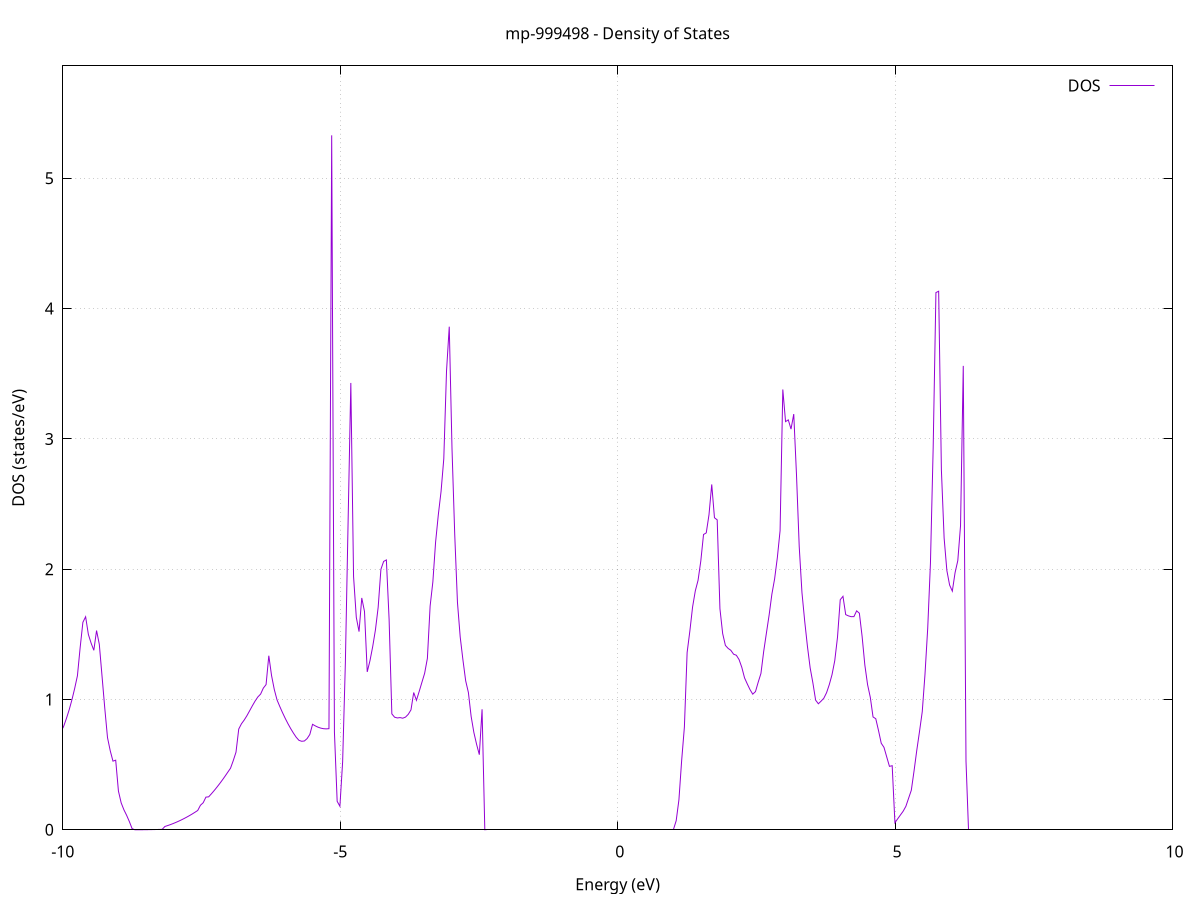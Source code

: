 set title 'mp-999498 - Density of States'
set xlabel 'Energy (eV)'
set ylabel 'DOS (states/eV)'
set grid
set xrange [-10:10]
set yrange [0:5.863]
set xzeroaxis lt -1
set terminal png size 800,600
set output 'mp-999498_dos_gnuplot.png'
plot '-' using 1:2 with lines title 'DOS'
-23.681400 0.000000
-23.632100 0.000000
-23.582800 0.000000
-23.533600 0.000000
-23.484300 0.000000
-23.435000 0.000000
-23.385700 0.000000
-23.336500 0.000000
-23.287200 0.000000
-23.237900 0.000000
-23.188600 0.000000
-23.139300 0.000000
-23.090100 0.000000
-23.040800 0.000000
-22.991500 0.000000
-22.942200 0.000000
-22.893000 0.000000
-22.843700 0.000000
-22.794400 0.000000
-22.745100 0.000000
-22.695900 0.000000
-22.646600 0.000000
-22.597300 0.000000
-22.548000 0.000000
-22.498800 0.000000
-22.449500 0.000000
-22.400200 0.000000
-22.350900 0.000000
-22.301700 0.000000
-22.252400 0.000000
-22.203100 0.000000
-22.153800 0.000000
-22.104600 0.000000
-22.055300 0.000000
-22.006000 0.000000
-21.956700 0.000000
-21.907500 0.000000
-21.858200 0.000000
-21.808900 0.000000
-21.759600 0.000000
-21.710400 0.000000
-21.661100 0.000000
-21.611800 0.000000
-21.562500 0.000000
-21.513200 0.000000
-21.464000 0.000000
-21.414700 0.000000
-21.365400 0.000000
-21.316100 0.000000
-21.266900 0.000000
-21.217600 0.000000
-21.168300 0.000000
-21.119000 0.000000
-21.069800 0.000000
-21.020500 0.000000
-20.971200 0.000000
-20.921900 0.000000
-20.872700 0.000000
-20.823400 0.000000
-20.774100 0.000000
-20.724800 0.000000
-20.675600 0.000000
-20.626300 0.000000
-20.577000 0.000000
-20.527700 0.000000
-20.478500 0.000000
-20.429200 0.000000
-20.379900 0.000000
-20.330600 0.000000
-20.281400 0.000000
-20.232100 0.000000
-20.182800 0.000000
-20.133500 0.000000
-20.084200 0.000000
-20.035000 0.000000
-19.985700 0.000000
-19.936400 0.000000
-19.887100 0.000000
-19.837900 0.000000
-19.788600 0.000000
-19.739300 0.000000
-19.690000 0.000000
-19.640800 0.000000
-19.591500 0.000000
-19.542200 0.000000
-19.492900 0.000000
-19.443700 0.000000
-19.394400 0.000000
-19.345100 0.000000
-19.295800 0.000000
-19.246600 0.000000
-19.197300 0.000100
-19.148000 0.017200
-19.098700 0.063300
-19.049500 0.133100
-19.000200 0.153600
-18.950900 0.179500
-18.901600 0.210900
-18.852400 0.241600
-18.803100 0.267400
-18.753800 0.296100
-18.704500 0.303400
-18.655200 0.315400
-18.606000 0.332100
-18.556700 0.352100
-18.507400 0.375100
-18.458100 0.389600
-18.408900 0.411000
-18.359600 0.432900
-18.310300 0.452300
-18.261000 0.464100
-18.211800 0.480300
-18.162500 0.498800
-18.113200 0.518200
-18.063900 0.538600
-18.014700 0.558700
-17.965400 0.576900
-17.916100 0.594600
-17.866800 0.615800
-17.817600 0.641700
-17.768300 0.670200
-17.719000 0.697600
-17.669700 0.726500
-17.620500 0.753900
-17.571200 0.781200
-17.521900 0.815300
-17.472600 0.880400
-17.423400 0.940900
-17.374100 1.006600
-17.324800 1.083100
-17.275500 1.187600
-17.226200 1.284800
-17.177000 1.395400
-17.127700 1.400000
-17.078400 1.358600
-17.029100 1.430500
-16.979900 1.326100
-16.930600 1.276200
-16.881300 1.218600
-16.832000 1.157800
-16.782800 1.134800
-16.733500 1.058500
-16.684200 0.972600
-16.634900 0.777300
-16.585700 0.626500
-16.536400 0.540800
-16.487100 0.458300
-16.437800 0.378900
-16.388600 0.282100
-16.339300 0.252400
-16.290000 0.236600
-16.240700 0.219300
-16.191500 0.202300
-16.142200 0.185500
-16.092900 0.168900
-16.043600 0.140600
-15.994400 0.129100
-15.945100 0.118000
-15.895800 0.107400
-15.846500 0.097200
-15.797200 0.087500
-15.748000 0.078300
-15.698700 0.069400
-15.649400 0.061100
-15.600100 0.056800
-15.550900 0.053300
-15.501600 0.113800
-15.452300 0.134700
-15.403000 0.154600
-15.353800 0.173300
-15.304500 0.191000
-15.255200 0.191600
-15.205900 0.202700
-15.156700 0.233300
-15.107400 0.263700
-15.058100 0.299600
-15.008800 0.341400
-14.959600 0.389100
-14.910300 0.442800
-14.861000 0.502500
-14.811700 0.568100
-14.762500 0.639600
-14.713200 1.045200
-14.663900 1.016800
-14.614600 1.139200
-14.565400 1.332600
-14.516100 1.510100
-14.466800 1.671400
-14.417500 1.811600
-14.368300 1.876100
-14.319000 1.352500
-14.269700 1.205500
-14.220400 1.077000
-14.171100 0.966900
-14.121900 0.875800
-14.072600 0.796600
-14.023300 0.717000
-13.974000 0.681300
-13.924800 0.648600
-13.875500 0.618900
-13.826200 0.591100
-13.776900 0.564100
-13.727700 0.542600
-13.678400 0.522100
-13.629100 0.517800
-13.579800 0.501900
-13.530600 0.486800
-13.481300 0.472700
-13.432000 0.459600
-13.382700 0.438500
-13.333500 0.427000
-13.284200 0.417800
-13.234900 0.409300
-13.185600 0.400700
-13.136400 0.392000
-13.087100 0.383300
-13.037800 0.374500
-12.988500 0.365600
-12.939300 0.358700
-12.890000 0.353900
-12.840700 0.348900
-12.791400 0.343600
-12.742100 0.334700
-12.692900 0.332200
-12.643600 0.329300
-12.594300 0.326000
-12.545000 0.323100
-12.495800 0.320500
-12.446500 0.318300
-12.397200 0.316400
-12.347900 0.315000
-12.298700 0.313900
-12.249400 0.313100
-12.200100 0.312700
-12.150800 0.312700
-12.101600 0.313100
-12.052300 0.313700
-12.003000 0.314500
-11.953700 0.313300
-11.904500 0.313800
-11.855200 0.315200
-11.805900 0.316900
-11.756600 0.323100
-11.707400 0.329300
-11.658100 0.335400
-11.608800 0.339400
-11.559500 0.343400
-11.510300 0.347300
-11.461000 0.351000
-11.411700 0.354700
-11.362400 0.352000
-11.313100 0.356900
-11.263900 0.362900
-11.214600 0.369600
-11.165300 0.377100
-11.116000 0.386200
-11.066800 0.393700
-11.017500 0.401500
-10.968200 0.409600
-10.918900 0.418000
-10.869700 0.426700
-10.820400 0.437400
-10.771100 0.448500
-10.721800 0.460000
-10.672600 0.471800
-10.623300 0.485900
-10.574000 0.504700
-10.524700 0.524100
-10.475500 0.541700
-10.426200 0.560000
-10.376900 0.579100
-10.327600 0.599000
-10.278400 0.619600
-10.229100 0.627700
-10.179800 0.651200
-10.130500 0.676200
-10.081300 0.708700
-10.032000 0.748300
-9.982700 0.796100
-9.933400 0.856000
-9.884100 0.922000
-9.834900 0.998400
-9.785600 1.085100
-9.736300 1.182100
-9.687000 1.398800
-9.637800 1.592600
-9.588500 1.634900
-9.539200 1.499500
-9.489900 1.432900
-9.440700 1.377400
-9.391400 1.529100
-9.342100 1.423800
-9.292800 1.179100
-9.243600 0.933800
-9.194300 0.707600
-9.145000 0.606600
-9.095700 0.526800
-9.046500 0.534100
-8.997200 0.297100
-8.947900 0.206600
-8.898600 0.153500
-8.849400 0.111000
-8.800100 0.062800
-8.750800 0.008700
-8.701500 0.000000
-8.652300 0.000100
-8.603000 0.000200
-8.553700 0.000300
-8.504400 0.000600
-8.455100 0.000900
-8.405900 0.001200
-8.356600 0.001600
-8.307300 0.002100
-8.258000 0.002600
-8.208800 0.003200
-8.159500 0.025400
-8.110200 0.032200
-8.060900 0.039600
-8.011700 0.047700
-7.962400 0.056400
-7.913100 0.065700
-7.863800 0.075600
-7.814600 0.086100
-7.765300 0.097300
-7.716000 0.109000
-7.666700 0.121400
-7.617500 0.134500
-7.568200 0.148100
-7.518900 0.188200
-7.469600 0.207500
-7.420400 0.250600
-7.371100 0.252800
-7.321800 0.276100
-7.272500 0.300600
-7.223300 0.326400
-7.174000 0.353400
-7.124700 0.381700
-7.075400 0.411300
-7.026100 0.442200
-6.976900 0.472600
-6.927600 0.530800
-6.878300 0.595600
-6.829000 0.773200
-6.779800 0.813700
-6.730500 0.842300
-6.681200 0.875900
-6.631900 0.914000
-6.582700 0.952200
-6.533400 0.988500
-6.484100 1.019800
-6.434800 1.041400
-6.385600 1.087500
-6.336300 1.114400
-6.287000 1.336000
-6.237700 1.184100
-6.188500 1.077200
-6.139200 0.997200
-6.089900 0.946900
-6.040600 0.899500
-5.991400 0.855300
-5.942100 0.814300
-5.892800 0.776600
-5.843500 0.742100
-5.794300 0.710800
-5.745000 0.686900
-5.695700 0.679300
-5.646400 0.681300
-5.597200 0.699600
-5.547900 0.731400
-5.498600 0.809400
-5.449300 0.797400
-5.400000 0.787400
-5.350800 0.780200
-5.301500 0.775800
-5.252200 0.774400
-5.202900 0.775900
-5.153700 5.330100
-5.104400 0.750000
-5.055100 0.218400
-5.005800 0.180300
-4.956600 0.520000
-4.907300 1.279000
-4.858000 2.362100
-4.808700 3.429700
-4.759500 1.943600
-4.710200 1.630300
-4.660900 1.520900
-4.611600 1.779400
-4.562400 1.675300
-4.513100 1.211800
-4.463800 1.297600
-4.414500 1.406200
-4.365300 1.534300
-4.316000 1.708100
-4.266700 1.998900
-4.217400 2.059700
-4.168200 2.071100
-4.118900 1.613900
-4.069600 0.889600
-4.020300 0.864200
-3.971000 0.858300
-3.921800 0.861000
-3.872500 0.856400
-3.823200 0.864700
-3.773900 0.886000
-3.724700 0.920300
-3.675400 1.053500
-3.626100 0.993700
-3.576800 1.061600
-3.527600 1.131900
-3.478300 1.201400
-3.429000 1.315900
-3.379700 1.716800
-3.330500 1.902000
-3.281200 2.207000
-3.231900 2.417800
-3.182600 2.596800
-3.133400 2.846900
-3.084100 3.520400
-3.034800 3.861400
-2.985500 2.929000
-2.936300 2.268300
-2.887000 1.745200
-2.837700 1.480600
-2.788400 1.303900
-2.739200 1.144000
-2.689900 1.053300
-2.640600 0.870400
-2.591300 0.747000
-2.542000 0.655500
-2.492800 0.576300
-2.443500 0.924700
-2.394200 0.000200
-2.344900 0.000000
-2.295700 0.000000
-2.246400 0.000000
-2.197100 0.000000
-2.147800 0.000000
-2.098600 0.000000
-2.049300 0.000000
-2.000000 0.000000
-1.950700 0.000000
-1.901500 0.000000
-1.852200 0.000000
-1.802900 0.000000
-1.753600 0.000000
-1.704400 0.000000
-1.655100 0.000000
-1.605800 0.000000
-1.556500 0.000000
-1.507300 0.000000
-1.458000 0.000000
-1.408700 0.000000
-1.359400 0.000000
-1.310200 0.000000
-1.260900 0.000000
-1.211600 0.000000
-1.162300 0.000000
-1.113000 0.000000
-1.063800 0.000000
-1.014500 0.000000
-0.965200 0.000000
-0.915900 0.000000
-0.866700 0.000000
-0.817400 0.000000
-0.768100 0.000000
-0.718800 0.000000
-0.669600 0.000000
-0.620300 0.000000
-0.571000 0.000000
-0.521700 0.000000
-0.472500 0.000000
-0.423200 0.000000
-0.373900 0.000000
-0.324600 0.000000
-0.275400 0.000000
-0.226100 0.000000
-0.176800 0.000000
-0.127500 0.000000
-0.078300 0.000000
-0.029000 0.000000
0.020300 0.000000
0.069600 0.000000
0.118800 0.000000
0.168100 0.000000
0.217400 0.000000
0.266700 0.000000
0.316000 0.000000
0.365200 0.000000
0.414500 0.000000
0.463800 0.000000
0.513100 0.000000
0.562300 0.000000
0.611600 0.000000
0.660900 0.000000
0.710200 0.000000
0.759400 0.000000
0.808700 0.000000
0.858000 0.000000
0.907300 0.000000
0.956500 0.000000
1.005800 0.002300
1.055100 0.069500
1.104400 0.230100
1.153600 0.531200
1.202900 0.788100
1.252200 1.360400
1.301500 1.525200
1.350700 1.710200
1.400000 1.834200
1.449300 1.914700
1.498600 2.062400
1.547800 2.266200
1.597100 2.278800
1.646400 2.418400
1.695700 2.650300
1.744900 2.394700
1.794200 2.378700
1.843500 1.696900
1.892800 1.505800
1.942100 1.414900
1.991300 1.392100
2.040600 1.377000
2.089900 1.347500
2.139200 1.339500
2.188400 1.306200
2.237700 1.246700
2.287000 1.166000
2.336300 1.119500
2.385500 1.075800
2.434800 1.040800
2.484100 1.060400
2.533400 1.133100
2.582600 1.200000
2.631900 1.368000
2.681200 1.509800
2.730500 1.649400
2.779700 1.808100
2.829000 1.925400
2.878300 2.089100
2.927600 2.295500
2.976800 3.379300
3.026100 3.132700
3.075400 3.146000
3.124700 3.075300
3.173900 3.190600
3.223200 2.726200
3.272500 2.173400
3.321800 1.820800
3.371100 1.601700
3.420300 1.408500
3.469600 1.242500
3.518900 1.127100
3.568200 0.994800
3.617400 0.967100
3.666700 0.987200
3.716000 1.009600
3.765300 1.052000
3.814500 1.114100
3.863800 1.190700
3.913100 1.298100
3.962400 1.477800
4.011600 1.765600
4.060900 1.791800
4.110200 1.651400
4.159500 1.641700
4.208700 1.635600
4.258000 1.635800
4.307300 1.680400
4.356600 1.661900
4.405800 1.484700
4.455100 1.264700
4.504400 1.114100
4.553700 1.016200
4.602900 0.866100
4.652200 0.852300
4.701500 0.761800
4.750800 0.664100
4.800100 0.632500
4.849300 0.559500
4.898600 0.486700
4.947900 0.491800
4.997200 0.054200
5.046400 0.083800
5.095700 0.113000
5.145000 0.141900
5.194300 0.179600
5.243500 0.241600
5.292800 0.303500
5.342100 0.452000
5.391400 0.610300
5.440600 0.754800
5.489900 0.906400
5.539200 1.192700
5.588500 1.547300
5.637700 2.046800
5.687000 2.936000
5.736300 4.123100
5.785600 4.133400
5.834800 2.761600
5.884100 2.238800
5.933400 1.989900
5.982700 1.878400
6.031900 1.831400
6.081200 1.972800
6.130500 2.065600
6.179800 2.333700
6.229100 3.560600
6.278300 0.527400
6.327600 0.000000
6.376900 0.000000
6.426200 0.000000
6.475400 0.000000
6.524700 0.000000
6.574000 0.000000
6.623300 0.000000
6.672500 0.000000
6.721800 0.000000
6.771100 0.000000
6.820400 0.000000
6.869600 0.000000
6.918900 0.000000
6.968200 0.000000
7.017500 0.000000
7.066700 0.000000
7.116000 0.000000
7.165300 0.000000
7.214600 0.000000
7.263800 0.000000
7.313100 0.000000
7.362400 0.000000
7.411700 0.000000
7.460900 0.000000
7.510200 0.000000
7.559500 0.000000
7.608800 0.000000
7.658100 0.000000
7.707300 0.000000
7.756600 0.000000
7.805900 0.000000
7.855200 0.000000
7.904400 0.000000
7.953700 0.000000
8.003000 0.000000
8.052300 0.000000
8.101500 0.000000
8.150800 0.000000
8.200100 0.000000
8.249400 0.000000
8.298600 0.000000
8.347900 0.000000
8.397200 0.000000
8.446500 0.000000
8.495700 0.000000
8.545000 0.000000
8.594300 0.000000
8.643600 0.000000
8.692800 0.000000
8.742100 0.000000
8.791400 0.000000
8.840700 0.000000
8.889900 0.000000
8.939200 0.000000
8.988500 0.000000
9.037800 0.000000
9.087100 0.000000
9.136300 0.000000
9.185600 0.000000
9.234900 0.000000
9.284200 0.000000
9.333400 0.000000
9.382700 0.000000
9.432000 0.000000
9.481300 0.000000
9.530500 0.000000
9.579800 0.000000
9.629100 0.000000
9.678400 0.000000
9.727600 0.000000
9.776900 0.000000
9.826200 0.000000
9.875500 0.000000
9.924700 0.000000
9.974000 0.000000
10.023300 0.000000
10.072600 0.000000
10.121800 0.000000
10.171100 0.000000
10.220400 0.000000
10.269700 0.000000
10.318900 0.000000
10.368200 0.627500
10.417500 1.861300
10.466800 1.823300
10.516000 1.479200
10.565300 1.214800
10.614600 1.101200
10.663900 1.026700
10.713200 0.984000
10.762400 1.043800
10.811700 1.111900
10.861000 1.210600
10.910300 1.360900
10.959500 1.594400
11.008800 2.027800
11.058100 1.965400
11.107400 1.879500
11.156600 1.688400
11.205900 1.617800
11.255200 1.577200
11.304500 1.527100
11.353700 1.468500
11.403000 1.358600
11.452300 1.242500
11.501600 1.118100
11.550800 0.990400
11.600100 1.022300
11.649400 0.661300
11.698700 0.571400
11.747900 0.536700
11.797200 0.493400
11.846500 0.455600
11.895800 0.423400
11.945000 0.396800
11.994300 0.375300
12.043600 0.365600
12.092900 0.354500
12.142200 0.347100
12.191400 0.334400
12.240700 0.324700
12.290000 0.317900
12.339300 0.314100
12.388500 0.292100
12.437800 0.311500
12.487100 0.333300
12.536400 0.357100
12.585600 0.378100
12.634900 0.402300
12.684200 0.427700
12.733500 0.468000
12.782700 0.511700
12.832000 0.571600
12.881300 0.633000
12.930600 0.703700
12.979800 1.355100
13.029100 1.697500
13.078400 2.061700
13.127700 2.314900
13.176900 2.749200
13.226200 3.167000
13.275500 3.404900
13.324800 3.429800
13.374000 2.701400
13.423300 2.290800
13.472600 2.619700
13.521900 2.561500
13.571200 1.928300
13.620400 1.068800
13.669700 0.616900
13.719000 0.442800
13.768300 0.347700
13.817500 0.313800
13.866800 0.325000
13.916100 0.351600
13.965400 0.380200
14.014600 0.416000
14.063900 0.471900
14.113200 0.556800
14.162500 0.670800
14.211700 0.920700
14.261000 1.068700
14.310300 1.112100
14.359600 1.236900
14.408800 1.650600
14.458100 2.042300
14.507400 2.182000
14.556700 2.462900
14.605900 3.010900
14.655200 3.919300
14.704500 4.917400
14.753800 4.567100
14.803000 3.382400
14.852300 1.950100
14.901600 1.153200
14.950900 0.676300
15.000200 0.741500
15.049400 0.888700
15.098700 0.565200
15.148000 0.593400
15.197300 0.622500
15.246500 0.652500
15.295800 0.683300
15.345100 0.715000
15.394400 0.747700
15.443600 0.781200
15.492900 0.849200
15.542200 0.854000
15.591500 0.878300
15.640700 0.920900
15.690000 1.032600
15.739300 1.152300
15.788600 1.191000
15.837800 1.246200
15.887100 1.409400
15.936400 1.581100
15.985700 1.732400
16.034900 1.891600
16.084200 3.074800
16.133500 1.388200
16.182800 1.076800
16.232000 0.838900
16.281300 0.706700
16.330600 0.640400
16.379900 0.581500
16.429200 0.532100
16.478400 0.495800
16.527700 0.468400
16.577000 0.425600
16.626300 0.380100
16.675500 0.320000
16.724800 0.287000
16.774100 0.276700
16.823400 0.331600
16.872600 0.729700
16.921900 1.371300
16.971200 2.590000
17.020500 2.476500
17.069700 1.998500
17.119000 1.829900
17.168300 1.767000
17.217600 1.764300
17.266800 1.776400
17.316100 1.787800
17.365400 1.856400
17.414700 2.050300
17.463900 3.464900
17.513200 1.633800
17.562500 1.479000
17.611800 1.455700
17.661000 2.389200
17.710300 2.724400
17.759600 3.613200
17.808900 3.001400
17.858100 2.696400
17.907400 2.638300
17.956700 2.499200
18.006000 2.293500
18.055300 2.134400
18.104500 2.019000
18.153800 2.600700
18.203100 1.724800
18.252400 1.478800
18.301600 1.405000
18.350900 1.403400
18.400200 1.389900
18.449500 1.345600
18.498700 1.278600
18.548000 1.182600
18.597300 1.069000
18.646600 0.995100
18.695800 0.944800
18.745100 0.912500
18.794400 0.895900
18.843700 1.046900
18.892900 1.177300
18.942200 1.224200
18.991500 1.117500
19.040800 0.974600
19.090000 0.841100
19.139300 0.712400
19.188600 0.590700
19.237900 0.524300
19.287100 0.448200
19.336400 0.402700
19.385700 0.371700
19.435000 0.320300
19.484300 0.305100
19.533500 0.591500
19.582800 1.255700
19.632100 1.712200
19.681400 2.005500
19.730600 2.578100
19.779900 5.593600
19.829200 5.850500
19.878500 4.777500
19.927700 2.755800
19.977000 1.829300
20.026300 1.509500
20.075600 1.126600
20.124800 0.854100
20.174100 0.803000
20.223400 0.756000
20.272700 0.701300
20.321900 0.451400
20.371200 0.421600
20.420500 0.394600
20.469800 0.561900
20.519000 0.763800
20.568300 1.009400
20.617600 1.295200
20.666900 1.577800
20.716100 2.127000
20.765400 3.061100
20.814700 4.084100
20.864000 4.388700
20.913300 3.917000
20.962500 2.841300
21.011800 2.069300
21.061100 1.786400
21.110400 1.539100
21.159600 1.350000
21.208900 1.213000
21.258200 1.081500
21.307500 0.955800
21.356700 0.850900
21.406000 0.775700
21.455300 0.707700
21.504600 0.645400
21.553800 0.588100
21.603100 0.534600
21.652400 0.490600
21.701700 0.462800
21.750900 0.436200
21.800200 0.410600
21.849500 0.385900
21.898800 0.362300
21.948000 0.339200
21.997300 0.314700
22.046600 0.294200
22.095900 0.264100
22.145100 0.246600
22.194400 0.215100
22.243700 0.181500
22.293000 0.168100
22.342300 0.154300
22.391500 0.120200
22.440800 0.112700
22.490100 0.105600
22.539400 0.098900
22.588600 0.092400
22.637900 0.086200
22.687200 0.080200
22.736500 0.074400
22.785700 0.068700
22.835000 0.063300
22.884300 0.058000
22.933600 0.053000
22.982800 0.105500
23.032100 0.161300
23.081400 0.239000
23.130700 0.394700
23.179900 0.694000
23.229200 0.909000
23.278500 1.055900
23.327800 0.981600
23.377000 0.929500
23.426300 0.919500
23.475600 0.940500
23.524900 0.968100
23.574100 1.010100
23.623400 0.989600
23.672700 0.956200
23.722000 0.938600
23.771300 0.948900
23.820500 0.959300
23.869800 0.969600
23.919100 0.980000
23.968400 0.994100
24.017600 1.030300
24.066900 1.072400
24.116200 1.118300
24.165500 1.158300
24.214700 1.194400
24.264000 1.249000
24.313300 1.426800
24.362600 1.742400
24.411800 1.963800
24.461100 1.582000
24.510400 1.387900
24.559700 1.149700
24.608900 1.012100
24.658200 0.905600
24.707500 0.808400
24.756800 0.720300
24.806000 0.641400
24.855300 0.571600
24.904600 0.499800
24.953900 0.503600
25.003100 0.631000
25.052400 0.587000
25.101700 0.189600
25.151000 0.164900
25.200300 0.160800
25.249500 0.161800
25.298800 0.167900
25.348100 0.179100
25.397400 0.197500
25.446600 0.232200
25.495900 0.276700
25.545200 0.335600
25.594500 0.409900
25.643700 0.494300
25.693000 0.552900
25.742300 0.588700
25.791600 0.629000
25.840800 0.688400
25.890100 0.768900
25.939400 0.909400
25.988700 1.107700
26.037900 1.247600
26.087200 1.376600
26.136500 1.493100
26.185800 1.541800
26.235000 1.525800
26.284300 1.164700
26.333600 0.994300
26.382900 0.911700
26.432100 0.871400
26.481400 0.835800
26.530700 0.801500
26.580000 0.892800
26.629200 0.886900
26.678500 0.884100
26.727800 0.883800
26.777100 0.884800
26.826400 0.883000
26.875600 0.883800
26.924900 0.897700
26.974200 0.911900
27.023500 0.923300
27.072700 0.934600
27.122000 0.967800
27.171300 0.972600
27.220600 0.974800
27.269800 0.978900
27.319100 1.006200
27.368400 1.019500
27.417700 1.013700
27.466900 1.013300
27.516200 1.018100
27.565500 1.028200
27.614800 1.042500
27.664000 1.058300
27.713300 1.085400
27.762600 1.097600
27.811900 1.141300
27.861100 1.116600
27.910400 1.170900
27.959700 1.246800
28.009000 1.342300
28.058200 1.484300
28.107500 1.530000
28.156800 1.565800
28.206100 1.548600
28.255400 1.448400
28.304600 1.449200
28.353900 1.426300
28.403200 1.332600
28.452500 1.276400
28.501700 1.192200
28.551000 1.130000
28.600300 1.097700
28.649600 1.077100
28.698800 1.294600
28.748100 1.277000
28.797400 1.280600
28.846700 1.316500
28.895900 1.429900
28.945200 1.496300
28.994500 1.408000
29.043800 1.299500
29.093000 1.164100
29.142300 1.044700
29.191600 0.939000
29.240900 0.860600
29.290100 0.836000
29.339400 0.817700
29.388700 0.811600
29.438000 1.006600
29.487200 0.985400
29.536500 0.953200
29.585800 0.913100
29.635100 0.931800
29.684400 0.997000
29.733600 1.054000
29.782900 1.105400
29.832200 1.129200
29.881500 1.137100
29.930700 1.123100
29.980000 1.176300
30.029300 1.210100
30.078600 1.211300
30.127800 1.122100
30.177100 0.990700
30.226400 0.942200
30.275700 0.901300
30.324900 0.868800
30.374200 0.843800
30.423500 0.826200
30.472800 0.817700
30.522000 0.818200
30.571300 0.832700
30.620600 0.868100
30.669900 0.969500
30.719100 0.997100
30.768400 1.066200
30.817700 1.117100
30.867000 1.018800
30.916200 0.967500
30.965500 0.884300
31.014800 0.805400
31.064100 0.758300
31.113400 0.748000
31.162600 0.754700
31.211900 0.778500
31.261200 0.819300
31.310500 0.875800
31.359700 0.911900
31.409000 0.935100
31.458300 0.962100
31.507600 1.027100
31.556800 1.066800
31.606100 1.099300
31.655400 1.140200
31.704700 1.169800
31.753900 1.170500
31.803200 1.133500
31.852500 0.991200
31.901800 0.937700
31.951000 0.921700
32.000300 0.908900
32.049600 0.899300
32.098900 0.888900
32.148100 0.841900
32.197400 0.827500
32.246700 0.822600
32.296000 0.818400
32.345200 0.812500
32.394500 0.806700
32.443800 0.799800
32.493100 0.795900
32.542400 0.817200
32.591600 0.819400
32.640900 0.822100
32.690200 0.826700
32.739500 0.834600
32.788700 0.844200
32.838000 0.853200
32.887300 0.860300
32.936600 0.870800
32.985800 0.865500
33.035100 0.860700
33.084400 0.856900
33.133700 0.854500
33.182900 0.853500
33.232200 0.855700
33.281500 0.861500
33.330800 0.871800
33.380000 0.885200
33.429300 0.903700
33.478600 0.939500
33.527900 0.935900
33.577100 0.930400
33.626400 0.911300
33.675700 0.887300
33.725000 0.836800
33.774200 0.800000
33.823500 0.771200
33.872800 0.749000
33.922100 0.735700
33.971300 0.741100
34.020600 0.741500
34.069900 0.743600
34.119200 0.747300
34.168500 0.759200
34.217700 0.785600
34.267000 0.818000
34.316300 0.849100
34.365600 0.880000
34.414800 0.935800
34.464100 1.082300
34.513400 1.227800
34.562700 1.356600
34.611900 1.452300
34.661200 1.539700
34.710500 1.655300
34.759800 1.755900
34.809000 1.810600
34.858300 1.833600
34.907600 1.776700
34.956900 1.703400
35.006100 1.652200
35.055400 2.118400
35.104700 2.084500
35.154000 1.844500
35.203200 1.745900
35.252500 1.636500
35.301800 1.528300
35.351100 1.397100
35.400300 1.264700
35.449600 1.117800
35.498900 0.982000
35.548200 0.875000
35.597500 0.784500
35.646700 0.709900
35.696000 0.634900
35.745300 0.629300
35.794600 0.663700
35.843800 0.704900
35.893100 0.748400
35.942400 0.781200
35.991700 0.822000
36.040900 0.869700
36.090200 0.920000
36.139500 0.974000
36.188800 1.033500
36.238000 1.098200
36.287300 1.170600
36.336600 1.393100
36.385900 1.973400
36.435100 1.803400
36.484400 1.655000
36.533700 1.525300
36.583000 1.329300
36.632200 1.129300
36.681500 0.952500
36.730800 0.820900
36.780100 0.628900
36.829300 0.470600
36.878600 0.331000
36.927900 0.223500
36.977200 0.179300
37.026500 0.207600
37.075700 0.258600
37.125000 0.323900
37.174300 0.415800
37.223600 0.564200
37.272800 0.919500
37.322100 1.304300
37.371400 1.580800
37.420700 1.697400
37.469900 1.560000
37.519200 1.510200
37.568500 1.495300
37.617800 1.471700
37.667000 1.443100
37.716300 1.424600
37.765600 1.388600
37.814900 1.347700
37.864100 1.300400
37.913400 1.234400
37.962700 1.174400
38.012000 1.120300
38.061200 1.077800
38.110500 1.022900
38.159800 0.962900
38.209100 0.922100
38.258300 0.857200
38.307600 0.967300
38.356900 1.042800
38.406200 1.091300
38.455500 1.105400
38.504700 1.032800
38.554000 1.039300
38.603300 1.078200
38.652600 1.101200
38.701800 1.124500
38.751100 1.143400
38.800400 1.161400
38.849700 1.192800
38.898900 1.228900
38.948200 1.312700
38.997500 1.349700
39.046800 1.301400
39.096000 1.266400
39.145300 1.217600
39.194600 1.169100
39.243900 1.140600
39.293100 1.127400
39.342400 1.119200
39.391700 1.086600
39.441000 1.066500
39.490200 1.049600
39.539500 1.055100
39.588800 1.050400
39.638100 1.050800
39.687300 1.057100
39.736600 1.080100
39.785900 1.128200
39.835200 1.161900
39.884500 1.193600
39.933700 1.233400
39.983000 1.292900
40.032300 1.344000
40.081600 1.435300
40.130800 1.500100
40.180100 1.565800
40.229400 1.634800
40.278700 1.719200
40.327900 1.762700
40.377200 1.857500
40.426500 2.064400
40.475800 1.640400
40.525000 1.642000
40.574300 1.685200
40.623600 1.902600
40.672900 2.307900
40.722100 2.610000
40.771400 2.913700
40.820700 3.328900
40.870000 3.547700
40.919200 3.710800
40.968500 3.333300
41.017800 2.930500
41.067100 2.353300
41.116300 1.583100
41.165600 1.013600
41.214900 0.645800
41.264200 0.453800
41.313500 0.341000
41.362700 0.308800
41.412000 0.294100
41.461300 0.285100
41.510600 0.275600
41.559800 0.284700
41.609100 0.309700
41.658400 0.286200
41.707700 0.307200
41.756900 0.362400
41.806200 0.483300
41.855500 0.653900
41.904800 1.186200
41.954000 1.659000
42.003300 1.993100
42.052600 2.325600
42.101900 2.494100
42.151100 2.531600
42.200400 2.486800
42.249700 2.359300
42.299000 2.181900
42.348200 1.738000
42.397500 1.504500
42.446800 1.317000
42.496100 1.212800
42.545300 1.129400
42.594600 1.066300
42.643900 1.094400
42.693200 1.024000
42.742400 0.943400
42.791700 0.939700
42.841000 0.945600
42.890300 0.960100
42.939600 0.975400
42.988800 0.986000
43.038100 1.016100
43.087400 1.072300
43.136700 1.106500
43.185900 1.143700
43.235200 1.174300
43.284500 1.292300
43.333800 1.395300
43.383000 1.451900
43.432300 1.486800
43.481600 1.506200
43.530900 1.525000
43.580100 1.516000
43.629400 1.283200
43.678700 1.255800
43.728000 1.242100
43.777200 1.259900
43.826500 1.268300
43.875800 1.283500
43.925100 1.305100
43.974300 1.320200
44.023600 1.331000
44.072900 1.402700
44.122200 1.480500
44.171400 1.565900
44.220700 1.636300
44.270000 1.670500
44.319300 1.654700
44.368600 1.587000
44.417800 1.458200
44.467100 1.395000
44.516400 1.343200
44.565700 1.188000
44.614900 1.160700
44.664200 1.181700
44.713500 1.217000
44.762800 1.107200
44.812000 0.988400
44.861300 1.028000
44.910600 1.068000
44.959900 1.110100
45.009100 1.154200
45.058400 1.299300
45.107700 1.443600
45.157000 1.461100
45.206200 1.345300
45.255500 1.234900
45.304800 1.116500
45.354100 1.122600
45.403300 1.117900
45.452600 1.145300
45.501900 1.182200
45.551200 1.329400
45.600400 1.520900
45.649700 1.885500
45.699000 1.996600
45.748300 1.930400
45.797600 1.798800
45.846800 1.854000
45.896100 1.822800
45.945400 1.718600
45.994700 1.504600
46.043900 1.342300
46.093200 1.167600
46.142500 1.108300
46.191800 1.047400
46.241000 0.992300
46.290300 0.915900
46.339600 0.923500
46.388900 0.926100
46.438100 0.970000
46.487400 1.019500
46.536700 1.072500
46.586000 1.135100
46.635200 1.207400
46.684500 1.283100
46.733800 1.372100
46.783100 1.447500
46.832300 1.464100
46.881600 1.481100
46.930900 1.480400
46.980200 1.463800
47.029400 1.435000
47.078700 1.389000
47.128000 1.337800
47.177300 1.336700
47.226600 1.287700
47.275800 1.240800
47.325100 1.196100
47.374400 1.154400
47.423700 1.116800
47.472900 1.084900
47.522200 1.049200
47.571500 1.002700
47.620800 0.954900
47.670000 0.913000
47.719300 0.877700
47.768600 0.859200
47.817900 0.843800
47.867100 0.831200
47.916400 0.820300
47.965700 0.822500
48.015000 0.832700
48.064200 0.825000
48.113500 0.828200
48.162800 0.836100
48.212100 0.830100
48.261300 0.828000
48.310600 0.835800
48.359900 0.851700
48.409200 0.856900
48.458400 0.863000
48.507700 0.862100
48.557000 0.865300
48.606300 0.869900
48.655600 0.877300
48.704800 0.875100
48.754100 0.889500
48.803400 0.906300
48.852700 0.928800
48.901900 0.958900
48.951200 0.992600
49.000500 1.024400
49.049800 1.056200
49.099000 1.087900
49.148300 1.110200
49.197600 1.127200
49.246900 1.144400
49.296100 1.168500
49.345400 1.182700
49.394700 1.201900
49.444000 1.224700
49.493200 1.242700
49.542500 1.266800
49.591800 1.279900
49.641100 1.298000
49.690300 1.317600
49.739600 1.374000
49.788900 1.341500
49.838200 1.151400
49.887400 1.226100
49.936700 1.203500
49.986000 0.904200
50.035300 0.787000
50.084500 0.768700
50.133800 0.776300
50.183100 0.832700
50.232400 0.866300
50.281700 0.895700
50.330900 0.927300
50.380200 0.981300
50.429500 1.072200
50.478800 1.168900
50.528000 1.125500
50.577300 1.099000
50.626600 1.165900
50.675900 1.237200
50.725100 1.361000
50.774400 1.435700
50.823700 1.503600
50.873000 1.554700
50.922200 1.586900
50.971500 1.572400
51.020800 1.537800
51.070100 1.537600
51.119300 1.486300
51.168600 1.432500
51.217900 1.397800
51.267200 1.293400
51.316400 1.289000
51.365700 1.296400
51.415000 1.312400
51.464300 1.298200
51.513500 1.369500
51.562800 1.434200
51.612100 1.660500
51.661400 1.639200
51.710700 1.677800
51.759900 1.611900
51.809200 1.519300
51.858500 1.399300
51.907800 1.244500
51.957000 1.154400
52.006300 1.103500
52.055600 1.232600
52.104900 1.306100
52.154100 1.372800
52.203400 1.442000
52.252700 1.499500
52.302000 1.553900
52.351200 1.640800
52.400500 1.762000
52.449800 1.839900
52.499100 1.897900
52.548300 1.852200
52.597600 1.906500
52.646900 1.937300
52.696200 1.870900
52.745400 1.745300
52.794700 1.600300
52.844000 1.500800
52.893300 1.386600
52.942500 1.303100
52.991800 1.203600
53.041100 1.091100
53.090400 1.047300
53.139700 1.035000
53.188900 1.054800
53.238200 1.097400
53.287500 1.261300
53.336800 1.420800
53.386000 1.616900
53.435300 1.871200
53.484600 2.131000
53.533900 2.485600
53.583100 2.752000
53.632400 2.985800
53.681700 3.171500
53.731000 3.053500
53.780200 2.889800
53.829500 2.471900
53.878800 1.938700
53.928100 1.779500
53.977300 1.505900
54.026600 1.339300
54.075900 1.210000
54.125200 1.158800
54.174400 1.083300
54.223700 1.028700
54.273000 1.049500
54.322300 1.099800
54.371500 1.143000
54.420800 1.174200
54.470100 1.249500
54.519400 1.343600
54.568700 1.420900
54.617900 1.527900
54.667200 1.630000
54.716500 1.744300
54.765800 1.866000
54.815000 1.967400
54.864300 2.049400
54.913600 2.262400
54.962900 1.974400
55.012100 1.881300
55.061400 1.802800
55.110700 1.703900
55.160000 1.622300
55.209200 1.559800
55.258500 1.546700
55.307800 1.499100
55.357100 1.412100
55.406300 1.364800
55.455600 0.995100
55.504900 0.855400
55.554200 0.828200
55.603400 0.909100
55.652700 1.012800
55.702000 1.149100
55.751300 1.297900
55.800500 1.494600
55.849800 1.667900
55.899100 1.912600
55.948400 2.396200
55.997700 2.714700
56.046900 2.843900
56.096200 2.822300
56.145500 2.705200
56.194800 2.454800
56.244000 2.114200
56.293300 1.731700
56.342600 1.405300
56.391900 1.276400
56.441100 1.371700
56.490400 1.527000
56.539700 1.682900
56.589000 1.759900
56.638200 1.784700
56.687500 1.834900
56.736800 1.827400
56.786100 1.936000
56.835300 2.071500
56.884600 2.209500
56.933900 2.275000
56.983200 2.165000
57.032400 2.095400
57.081700 2.056900
57.131000 2.029100
57.180300 1.950100
57.229500 1.831700
57.278800 1.644100
57.328100 1.407700
57.377400 1.237500
57.426700 1.224300
57.475900 1.246500
57.525200 1.305400
57.574500 1.251300
57.623800 1.519800
57.673000 1.698400
57.722300 1.854300
57.771600 2.037300
57.820900 2.231900
57.870100 2.394500
57.919400 2.568000
57.968700 2.699200
58.018000 2.983000
58.067200 3.151100
58.116500 2.914400
58.165800 2.265000
58.215100 2.052700
58.264300 1.876200
58.313600 1.642300
58.362900 1.350200
58.412200 1.019700
58.461400 0.749200
58.510700 0.559300
58.560000 0.403200
58.609300 0.345200
58.658500 0.322000
58.707800 0.369900
58.757100 0.433300
58.806400 0.529400
58.855600 0.705400
58.904900 0.983800
58.954200 1.342500
59.003500 1.501400
59.052800 1.623500
59.102000 1.797800
59.151300 1.950500
59.200600 2.141300
59.249900 2.346400
59.299100 2.500500
59.348400 2.635800
59.397700 2.737800
59.447000 2.716400
59.496200 2.674000
59.545500 2.601400
59.594800 2.505200
59.644100 2.271800
59.693300 1.960800
59.742600 1.540600
59.791900 1.310400
59.841200 0.907600
59.890400 0.528400
59.939700 0.453900
59.989000 0.513300
60.038300 0.628400
60.087500 0.829000
60.136800 1.258800
60.186100 2.078000
60.235400 3.432500
60.284600 4.507300
60.333900 4.828000
60.383200 3.995500
60.432500 3.208200
60.481800 2.687300
60.531000 2.229600
60.580300 1.963400
60.629600 1.712500
60.678900 1.537700
60.728100 1.268600
60.777400 0.984500
60.826700 0.713500
60.876000 0.565000
60.925200 0.442200
60.974500 0.348300
61.023800 0.279500
61.073100 0.372000
61.122300 0.432500
61.171600 0.576000
61.220900 0.924800
61.270200 1.110100
61.319400 1.291900
61.368700 1.489100
61.418000 1.752300
61.467300 1.858900
61.516500 2.200300
61.565800 2.294000
61.615100 2.428600
61.664400 2.559600
61.713600 2.689600
61.762900 2.824400
61.812200 2.889200
61.861500 2.150200
61.910800 1.674800
61.960000 1.310700
62.009300 0.934600
62.058600 0.698300
62.107900 0.568800
62.157100 0.507500
62.206400 0.468900
62.255700 0.449700
62.305000 0.510000
62.354200 0.626500
62.403500 0.791100
62.452800 1.322900
62.502100 1.719100
62.551300 2.017000
62.600600 2.427700
62.649900 2.527000
62.699200 2.703200
62.748400 2.788700
62.797700 2.963500
62.847000 2.658200
62.896300 2.523500
62.945500 2.379600
62.994800 2.301400
63.044100 2.344100
63.093400 2.286400
63.142600 2.149600
63.191900 1.975800
63.241200 1.755100
63.290500 1.509000
63.339800 1.229100
63.389000 1.055400
63.438300 0.933200
63.487600 0.974200
63.536900 1.027400
63.586100 1.092500
63.635400 1.204100
63.684700 1.711600
63.734000 1.656200
63.783200 1.658700
63.832500 1.780000
63.881800 1.918400
63.931100 2.090600
63.980300 2.039700
64.029600 2.075300
64.078900 2.113100
64.128200 2.150300
64.177400 2.149700
64.226700 2.157500
64.276000 2.227700
64.325300 2.422400
64.374500 2.221300
64.423800 1.823500
64.473100 1.322100
64.522400 1.083200
64.571600 0.939400
64.620900 0.919300
64.670200 0.911700
64.719500 0.906700
64.768800 0.908400
64.818000 0.930900
64.867300 0.962300
64.916600 1.036500
64.965900 1.114400
65.015100 1.207000
65.064400 1.324400
65.113700 1.404100
65.163000 1.516900
65.212200 1.649200
65.261500 1.789300
65.310800 2.102000
65.360100 2.341100
65.409300 2.272600
65.458600 2.347500
65.507900 2.408700
65.557200 2.435100
65.606400 2.401600
65.655700 2.256100
65.705000 2.006000
65.754300 1.806200
65.803500 1.623600
65.852800 1.454000
65.902100 1.299800
65.951400 1.272200
66.000600 1.251800
66.049900 1.282700
66.099200 1.404000
66.148500 1.492100
66.197700 1.589200
66.247000 1.688800
66.296300 1.773300
66.345600 1.766000
66.394900 2.014800
66.444100 2.061200
66.493400 2.039100
66.542700 1.869000
66.592000 1.798900
66.641200 1.732900
66.690500 1.672100
66.739800 1.624500
66.789100 1.592400
66.838300 1.565700
66.887600 1.604900
66.936900 1.707500
66.986200 1.647800
67.035400 1.649500
67.084700 1.753500
67.134000 1.830700
67.183300 1.843600
67.232500 1.861500
67.281800 1.875400
67.331100 1.811800
67.380400 1.742100
67.429600 1.683200
67.478900 1.625000
67.528200 1.626400
67.577500 1.702400
67.626700 1.761900
67.676000 1.772500
67.725300 1.737100
67.774600 1.578400
67.823900 1.551400
67.873100 1.645800
67.922400 1.152000
67.971700 0.899800
68.021000 0.686100
68.070200 0.510900
68.119500 0.375000
68.168800 0.285300
68.218100 0.214200
68.267300 0.159100
68.316600 0.139400
68.365900 0.128200
68.415200 0.118000
68.464400 0.111100
68.513700 0.105400
68.563000 0.099700
68.612300 0.092700
68.661500 0.085600
68.710800 0.079200
68.760100 0.073600
68.809400 0.068800
68.858600 0.064700
68.907900 0.061600
68.957200 0.059100
69.006500 0.056600
69.055700 0.054100
69.105000 0.051700
69.154300 0.049300
69.203600 0.046900
69.252900 0.044500
69.302100 0.042100
69.351400 0.039700
69.400700 0.037400
69.450000 0.035100
69.499200 0.032800
69.548500 0.031100
69.597800 0.030100
69.647100 0.029100
69.696300 0.028000
69.745600 0.026900
69.794900 0.025700
69.844200 0.024600
69.893400 0.023400
69.942700 0.022100
69.992000 0.020900
70.041300 0.019600
70.090500 0.018300
70.139800 0.017000
70.189100 0.015600
70.238400 0.014200
70.287600 0.012800
70.336900 0.011300
70.386200 0.009800
70.435500 0.000000
70.484700 0.000000
70.534000 0.000000
70.583300 0.000000
70.632600 0.000000
70.681900 0.000000
70.731100 0.000000
70.780400 0.000000
70.829700 0.000000
70.879000 0.000000
70.928200 0.000000
70.977500 0.000000
71.026800 0.000000
71.076100 0.000000
71.125300 0.000000
71.174600 0.000000
71.223900 0.000000
71.273200 0.000000
71.322400 0.000000
71.371700 0.000000
71.421000 0.000000
71.470300 0.000000
71.519500 0.000000
71.568800 0.000000
71.618100 0.000000
71.667400 0.000000
71.716600 0.000000
71.765900 0.000000
71.815200 0.000000
71.864500 0.000000
71.913700 0.000000
71.963000 0.000000
72.012300 0.000000
72.061600 0.000000
72.110900 0.000000
72.160100 0.000000
72.209400 0.000000
72.258700 0.000000
72.308000 0.000000
72.357200 0.000000
72.406500 0.000000
72.455800 0.000000
72.505100 0.000000
72.554300 0.000000
72.603600 0.000000
72.652900 0.000000
72.702200 0.000000
72.751400 0.000000
72.800700 0.000000
72.850000 0.000000
72.899300 0.000000
72.948500 0.000000
72.997800 0.000000
73.047100 0.000000
73.096400 0.000000
73.145600 0.000000
73.194900 0.000000
73.244200 0.000000
73.293500 0.000000
73.342700 0.000000
73.392000 0.000000
73.441300 0.000000
73.490600 0.000000
73.539900 0.000000
73.589100 0.000000
73.638400 0.000000
73.687700 0.000000
73.737000 0.000000
73.786200 0.000000
73.835500 0.000000
73.884800 0.000000
73.934100 0.000000
73.983300 0.000000
74.032600 0.000000
74.081900 0.000000
74.131200 0.000000
74.180400 0.000000
74.229700 0.000000
74.279000 0.000000
74.328300 0.000000
74.377500 0.000000
74.426800 0.000000
74.476100 0.000000
74.525400 0.000000
74.574600 0.000000
74.623900 0.000000
74.673200 0.000000
74.722500 0.000000
74.771700 0.000000
74.821000 0.000000
74.870300 0.000000
e
